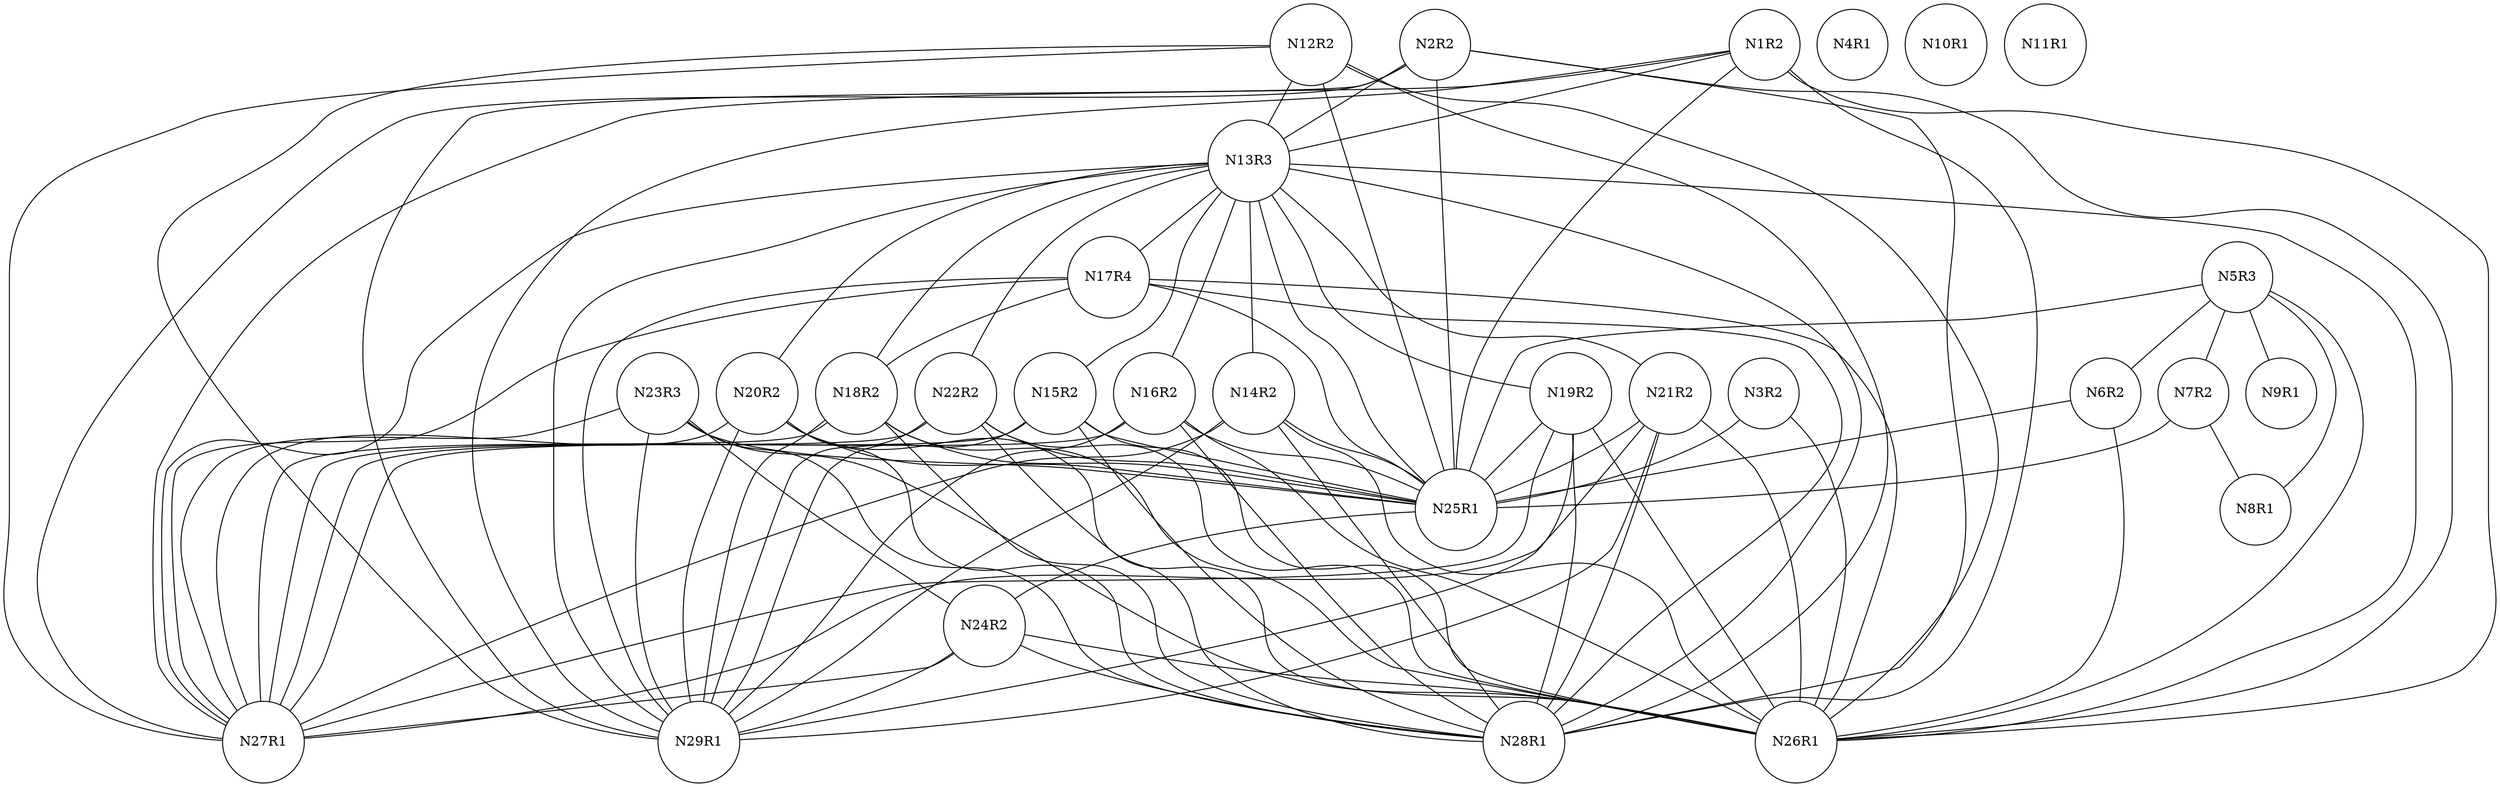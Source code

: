 graph ig {
    node [shape = circle];
    N1R2;
    N2R2;
    N3R2;
    N4R1;
    N5R3;
    N6R2;
    N7R2;
    N8R1;
    N9R1;
    N10R1;
    N11R1;
    N12R2;
    N13R3;
    N14R2;
    N15R2;
    N17R4;
    N16R2;
    N19R2;
    N18R2;
    N21R2;
    N20R2;
    N23R3;
    N22R2;
    N25R1;
    N24R2;
    N27R1;
    N26R1;
    N29R1;
    N28R1;
    N1R2 -- N13R3;
    N1R2 -- N28R1;
    N1R2 -- N27R1;
    N1R2 -- N29R1;
    N1R2 -- N25R1;
    N1R2 -- N26R1;
    N2R2 -- N13R3;
    N2R2 -- N28R1;
    N2R2 -- N27R1;
    N2R2 -- N29R1;
    N2R2 -- N25R1;
    N2R2 -- N26R1;
    N3R2 -- N25R1;
    N3R2 -- N26R1;
    N5R3 -- N9R1;
    N5R3 -- N8R1;
    N5R3 -- N7R2;
    N5R3 -- N6R2;
    N5R3 -- N25R1;
    N5R3 -- N26R1;
    N6R2 -- N25R1;
    N6R2 -- N26R1;
    N7R2 -- N8R1;
    N7R2 -- N25R1;
    N12R2 -- N13R3;
    N12R2 -- N28R1;
    N12R2 -- N27R1;
    N12R2 -- N29R1;
    N12R2 -- N25R1;
    N12R2 -- N26R1;
    N13R3 -- N22R2;
    N13R3 -- N20R2;
    N13R3 -- N28R1;
    N13R3 -- N27R1;
    N13R3 -- N29R1;
    N13R3 -- N25R1;
    N13R3 -- N26R1;
    N13R3 -- N21R2;
    N13R3 -- N18R2;
    N13R3 -- N19R2;
    N13R3 -- N16R2;
    N13R3 -- N17R4;
    N13R3 -- N15R2;
    N13R3 -- N14R2;
    N14R2 -- N28R1;
    N14R2 -- N27R1;
    N14R2 -- N29R1;
    N14R2 -- N25R1;
    N14R2 -- N26R1;
    N15R2 -- N28R1;
    N15R2 -- N27R1;
    N15R2 -- N25R1;
    N15R2 -- N26R1;
    N15R2 -- N29R1;
    N17R4 -- N18R2;
    N17R4 -- N28R1;
    N17R4 -- N27R1;
    N17R4 -- N25R1;
    N17R4 -- N29R1;
    N17R4 -- N26R1;
    N16R2 -- N28R1;
    N16R2 -- N27R1;
    N16R2 -- N25R1;
    N16R2 -- N26R1;
    N16R2 -- N29R1;
    N19R2 -- N28R1;
    N19R2 -- N27R1;
    N19R2 -- N29R1;
    N19R2 -- N25R1;
    N19R2 -- N26R1;
    N18R2 -- N28R1;
    N18R2 -- N27R1;
    N18R2 -- N29R1;
    N18R2 -- N25R1;
    N18R2 -- N26R1;
    N21R2 -- N28R1;
    N21R2 -- N27R1;
    N21R2 -- N29R1;
    N21R2 -- N25R1;
    N21R2 -- N26R1;
    N20R2 -- N28R1;
    N20R2 -- N27R1;
    N20R2 -- N29R1;
    N20R2 -- N25R1;
    N20R2 -- N26R1;
    N23R3 -- N24R2;
    N23R3 -- N27R1;
    N23R3 -- N28R1;
    N23R3 -- N29R1;
    N23R3 -- N25R1;
    N23R3 -- N26R1;
    N22R2 -- N28R1;
    N22R2 -- N27R1;
    N22R2 -- N29R1;
    N22R2 -- N25R1;
    N22R2 -- N26R1;
    N25R1 -- N24R2;
    N24R2 -- N28R1;
    N24R2 -- N27R1;
    N24R2 -- N29R1;
    N24R2 -- N26R1;
}

